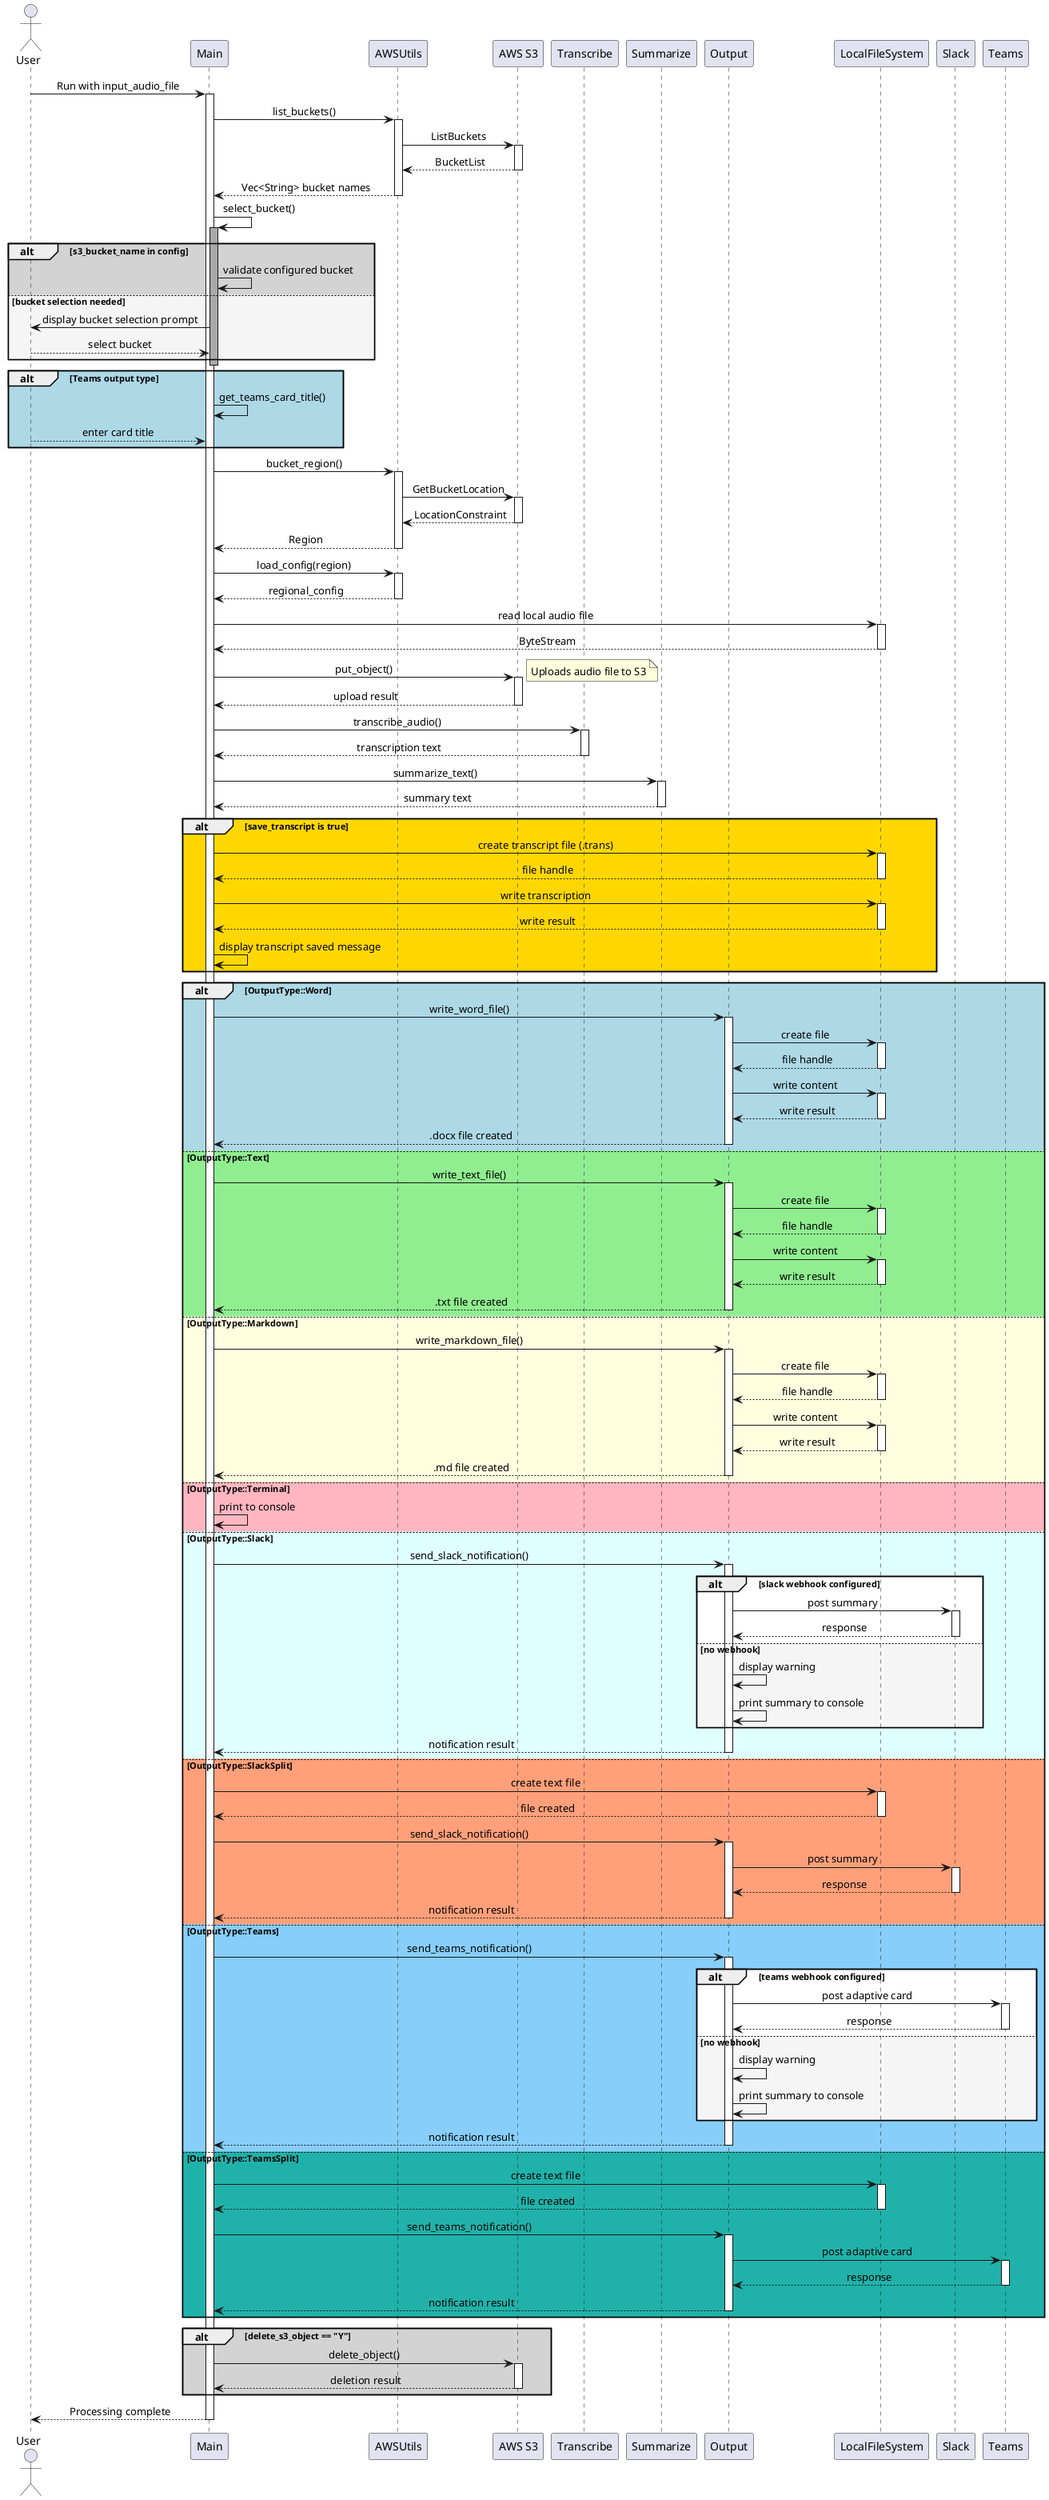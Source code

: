 @startuml
skinparam sequenceMessageAlign center

actor User
participant "Main" as Main
participant "AWSUtils" as AWS
participant "AWS S3" as AWS_S3
participant "Transcribe" as Trans
participant "Summarize" as Sum
participant "Output" as Out
participant "LocalFileSystem" as File
participant "Slack" as Slack
participant "Teams" as Teams

User -> Main: Run with input_audio_file
activate Main

Main -> AWS: list_buckets()
activate AWS
AWS -> AWS_S3: ListBuckets
activate AWS_S3
AWS_S3 --> AWS: BucketList
deactivate AWS_S3
AWS --> Main: Vec<String> bucket names
deactivate AWS

Main -> Main: select_bucket()
activate Main #DarkGray
alt #LightGray s3_bucket_name in config
    Main -> Main: validate configured bucket
else #WhiteSmoke bucket selection needed
    Main -> User: display bucket selection prompt
    User --> Main: select bucket
end
deactivate Main

alt #LightBlue Teams output type
    Main -> Main: get_teams_card_title()
    User --> Main: enter card title
end

Main -> AWS: bucket_region()
activate AWS
AWS -> AWS_S3: GetBucketLocation
activate AWS_S3
AWS_S3 --> AWS: LocationConstraint
deactivate AWS_S3
AWS --> Main: Region
deactivate AWS

Main -> AWS: load_config(region)
activate AWS
AWS --> Main: regional_config
deactivate AWS

Main -> File: read local audio file
activate File
File --> Main: ByteStream
deactivate File

Main -> AWS_S3: put_object()
activate AWS_S3
note right: Uploads audio file to S3
AWS_S3 --> Main: upload result
deactivate AWS_S3

Main -> Trans: transcribe_audio()
activate Trans
Trans --> Main: transcription text
deactivate Trans

Main -> Sum: summarize_text()
activate Sum
Sum --> Main: summary text
deactivate Sum

alt #Gold save_transcript is true
    Main -> File: create transcript file (.trans)
    activate File
    File --> Main: file handle
    deactivate File
    Main -> File: write transcription
    activate File
    File --> Main: write result
    deactivate File
    Main -> Main: display transcript saved message
end

alt #LightBlue OutputType::Word
    Main -> Out: write_word_file()
    activate Out
    Out -> File: create file
    activate File
    File --> Out: file handle
    deactivate File
    Out -> File: write content
    activate File
    File --> Out: write result
    deactivate File
    Out --> Main: .docx file created
    deactivate Out
else #LightGreen OutputType::Text
    Main -> Out: write_text_file()
    activate Out
    Out -> File: create file
    activate File
    File --> Out: file handle
    deactivate File
    Out -> File: write content
    activate File
    File --> Out: write result
    deactivate File
    Out --> Main: .txt file created
    deactivate Out
else #LightYellow OutputType::Markdown
    Main -> Out: write_markdown_file()
    activate Out
    Out -> File: create file
    activate File
    File --> Out: file handle
    deactivate File
    Out -> File: write content
    activate File
    File --> Out: write result
    deactivate File
    Out --> Main: .md file created
    deactivate Out
else #LightPink OutputType::Terminal
    Main -> Main: print to console
else #LightCyan OutputType::Slack
    Main -> Out: send_slack_notification()
    activate Out
    alt #White slack webhook configured
        Out -> Slack: post summary
        activate Slack
        Slack --> Out: response
        deactivate Slack
    else #WhiteSmoke no webhook
        Out -> Out: display warning
        Out -> Out: print summary to console
    end
    Out --> Main: notification result
    deactivate Out
else #LightSalmon OutputType::SlackSplit
    Main -> File: create text file
    activate File
    File --> Main: file created
    deactivate File
    Main -> Out: send_slack_notification()
    activate Out
    Out -> Slack: post summary
    activate Slack
    Slack --> Out: response
    deactivate Slack
    Out --> Main: notification result
    deactivate Out
else #LightSkyBlue OutputType::Teams
    Main -> Out: send_teams_notification()
    activate Out
    alt #White teams webhook configured
        Out -> Teams: post adaptive card
        activate Teams
        Teams --> Out: response
        deactivate Teams
    else #WhiteSmoke no webhook
        Out -> Out: display warning
        Out -> Out: print summary to console
    end
    Out --> Main: notification result
    deactivate Out
else #LightSeaGreen OutputType::TeamsSplit
    Main -> File: create text file
    activate File
    File --> Main: file created
    deactivate File
    Main -> Out: send_teams_notification()
    activate Out
    Out -> Teams: post adaptive card
    activate Teams
    Teams --> Out: response
    deactivate Teams
    Out --> Main: notification result
    deactivate Out
end

alt #LightGray delete_s3_object == "Y"
    Main -> AWS_S3: delete_object()
    activate AWS_S3
    AWS_S3 --> Main: deletion result
    deactivate AWS_S3
end

Main --> User: Processing complete
deactivate Main

@enduml